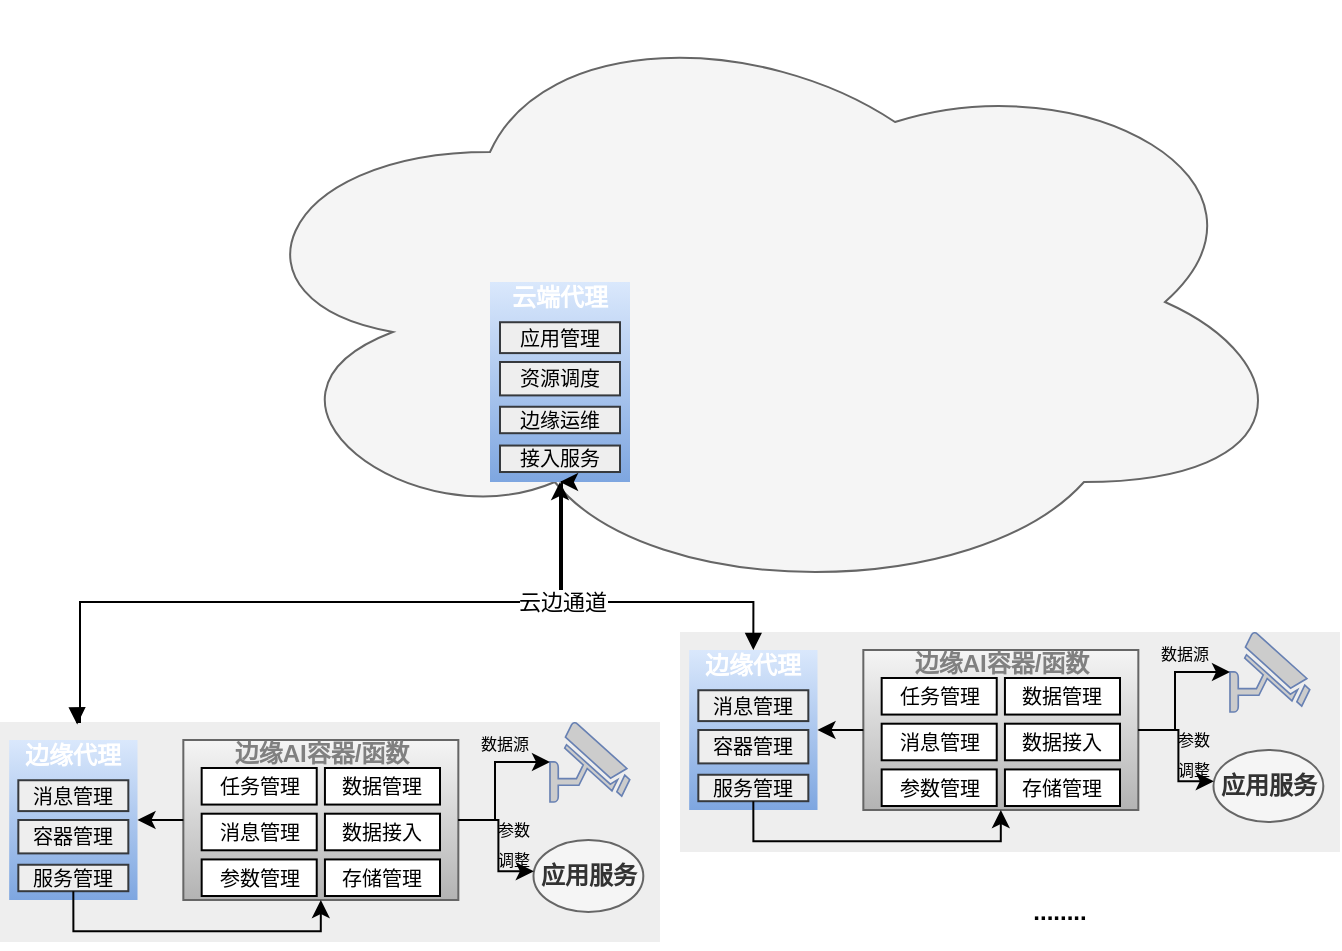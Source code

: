 <mxfile version="22.1.11" type="github">
  <diagram name="第 1 页" id="mvZuwORINEIroOkkMkd_">
    <mxGraphModel dx="1611" dy="424" grid="1" gridSize="10" guides="1" tooltips="1" connect="1" arrows="1" fold="1" page="1" pageScale="1" pageWidth="827" pageHeight="1169" math="0" shadow="0">
      <root>
        <mxCell id="0" />
        <mxCell id="1" parent="0" />
        <mxCell id="8-yN6vVSBYQKT64G_Klt-4" value="" style="ellipse;shape=cloud;whiteSpace=wrap;html=1;fillColor=#f5f5f5;fontColor=#333333;strokeColor=#666666;" vertex="1" parent="1">
          <mxGeometry x="90" y="170" width="540" height="300" as="geometry" />
        </mxCell>
        <mxCell id="8-yN6vVSBYQKT64G_Klt-43" value="" style="group" vertex="1" connectable="0" parent="1">
          <mxGeometry x="220" y="310" width="80" height="100.004" as="geometry" />
        </mxCell>
        <mxCell id="8-yN6vVSBYQKT64G_Klt-44" value="" style="rounded=0;whiteSpace=wrap;html=1;fillColor=#dae8fc;gradientColor=#7ea6e0;strokeColor=none;container=0;" vertex="1" parent="8-yN6vVSBYQKT64G_Klt-43">
          <mxGeometry x="5" width="70" height="100" as="geometry" />
        </mxCell>
        <mxCell id="8-yN6vVSBYQKT64G_Klt-45" value="&lt;font color=&quot;#ffffff&quot;&gt;&lt;b&gt;云端代理&lt;/b&gt;&lt;/font&gt;" style="rounded=0;whiteSpace=wrap;html=1;strokeColor=none;fillColor=none;container=0;" vertex="1" parent="8-yN6vVSBYQKT64G_Klt-43">
          <mxGeometry x="10" width="60" height="15.121" as="geometry" />
        </mxCell>
        <mxCell id="8-yN6vVSBYQKT64G_Klt-46" value="&lt;font style=&quot;font-size: 10px;&quot;&gt;资源调度&lt;/font&gt;" style="rounded=0;whiteSpace=wrap;html=1;fillColor=#eeeeee;strokeColor=#36393d;container=0;" vertex="1" parent="8-yN6vVSBYQKT64G_Klt-43">
          <mxGeometry x="10" y="40" width="60" height="16.7" as="geometry" />
        </mxCell>
        <mxCell id="8-yN6vVSBYQKT64G_Klt-47" value="&lt;font style=&quot;font-size: 10px;&quot;&gt;边缘运维&lt;/font&gt;" style="rounded=0;whiteSpace=wrap;html=1;fillColor=#eeeeee;strokeColor=#36393d;container=0;" vertex="1" parent="8-yN6vVSBYQKT64G_Klt-43">
          <mxGeometry x="10" y="62.374" width="60" height="13.231" as="geometry" />
        </mxCell>
        <mxCell id="8-yN6vVSBYQKT64G_Klt-48" value="&lt;font style=&quot;font-size: 10px;&quot;&gt;应用管理&lt;/font&gt;" style="rounded=0;whiteSpace=wrap;html=1;fillColor=#eeeeee;strokeColor=#36393d;container=0;" vertex="1" parent="8-yN6vVSBYQKT64G_Klt-43">
          <mxGeometry x="10" y="20.12" width="60" height="15.43" as="geometry" />
        </mxCell>
        <mxCell id="8-yN6vVSBYQKT64G_Klt-49" value="&lt;font style=&quot;font-size: 10px;&quot;&gt;接入服务&lt;/font&gt;" style="rounded=0;whiteSpace=wrap;html=1;fillColor=#eeeeee;strokeColor=#36393d;container=0;" vertex="1" parent="8-yN6vVSBYQKT64G_Klt-43">
          <mxGeometry x="10" y="81.774" width="60" height="13.231" as="geometry" />
        </mxCell>
        <mxCell id="8-yN6vVSBYQKT64G_Klt-76" value="" style="group" vertex="1" connectable="0" parent="1">
          <mxGeometry x="320" y="475" width="330" height="120" as="geometry" />
        </mxCell>
        <mxCell id="8-yN6vVSBYQKT64G_Klt-40" value="" style="rounded=0;whiteSpace=wrap;html=1;fillColor=#eeeeee;strokeColor=none;" vertex="1" parent="8-yN6vVSBYQKT64G_Klt-76">
          <mxGeometry y="10" width="330" height="110" as="geometry" />
        </mxCell>
        <mxCell id="8-yN6vVSBYQKT64G_Klt-21" value="" style="group" vertex="1" connectable="0" parent="8-yN6vVSBYQKT64G_Klt-76">
          <mxGeometry x="91.667" width="230" height="114" as="geometry" />
        </mxCell>
        <mxCell id="8-yN6vVSBYQKT64G_Klt-8" value="" style="fontColor=#0066CC;verticalAlign=top;verticalLabelPosition=bottom;labelPosition=center;align=center;html=1;outlineConnect=0;fillColor=#CCCCCC;strokeColor=#6881B3;gradientColor=none;gradientDirection=north;strokeWidth=2;shape=mxgraph.networks.security_camera;" vertex="1" parent="8-yN6vVSBYQKT64G_Klt-21">
          <mxGeometry x="183.333" y="10" width="39.875" height="40" as="geometry" />
        </mxCell>
        <mxCell id="8-yN6vVSBYQKT64G_Klt-9" value="&lt;b&gt;应用服务&lt;/b&gt;" style="ellipse;whiteSpace=wrap;html=1;fillColor=#f5f5f5;fontColor=#333333;strokeColor=#666666;" vertex="1" parent="8-yN6vVSBYQKT64G_Klt-21">
          <mxGeometry x="175.08" y="69" width="54.92" height="36" as="geometry" />
        </mxCell>
        <mxCell id="8-yN6vVSBYQKT64G_Klt-18" value="" style="group" vertex="1" connectable="0" parent="8-yN6vVSBYQKT64G_Klt-21">
          <mxGeometry y="19" width="137.5" height="80" as="geometry" />
        </mxCell>
        <mxCell id="8-yN6vVSBYQKT64G_Klt-7" value="" style="rounded=0;whiteSpace=wrap;html=1;fillColor=#f5f5f5;strokeColor=#666666;gradientColor=#b3b3b3;" vertex="1" parent="8-yN6vVSBYQKT64G_Klt-18">
          <mxGeometry width="137.5" height="80" as="geometry" />
        </mxCell>
        <mxCell id="8-yN6vVSBYQKT64G_Klt-3" value="&lt;b style=&quot;&quot;&gt;&lt;font color=&quot;#808080&quot;&gt;边缘AI容器/函数&lt;/font&gt;&lt;/b&gt;" style="rounded=0;whiteSpace=wrap;html=1;strokeColor=none;fillColor=none;" vertex="1" parent="8-yN6vVSBYQKT64G_Klt-18">
          <mxGeometry x="22.917" y="2.133" width="91.667" height="10.667" as="geometry" />
        </mxCell>
        <mxCell id="8-yN6vVSBYQKT64G_Klt-17" value="" style="group;fontSize=10;" vertex="1" connectable="0" parent="8-yN6vVSBYQKT64G_Klt-18">
          <mxGeometry x="9.167" y="14" width="119.167" height="64" as="geometry" />
        </mxCell>
        <mxCell id="8-yN6vVSBYQKT64G_Klt-10" value="任务管理" style="rounded=0;whiteSpace=wrap;html=1;fontSize=10;" vertex="1" parent="8-yN6vVSBYQKT64G_Klt-17">
          <mxGeometry width="57.529" height="18.286" as="geometry" />
        </mxCell>
        <mxCell id="8-yN6vVSBYQKT64G_Klt-11" value="数据管理" style="rounded=0;whiteSpace=wrap;html=1;fontSize=10;" vertex="1" parent="8-yN6vVSBYQKT64G_Klt-17">
          <mxGeometry x="61.638" width="57.529" height="18.286" as="geometry" />
        </mxCell>
        <mxCell id="8-yN6vVSBYQKT64G_Klt-13" value="数据接入" style="rounded=0;whiteSpace=wrap;html=1;fontSize=10;" vertex="1" parent="8-yN6vVSBYQKT64G_Klt-17">
          <mxGeometry x="61.638" y="22.857" width="57.529" height="18.286" as="geometry" />
        </mxCell>
        <mxCell id="8-yN6vVSBYQKT64G_Klt-14" value="消息管理" style="rounded=0;whiteSpace=wrap;html=1;fontSize=10;" vertex="1" parent="8-yN6vVSBYQKT64G_Klt-17">
          <mxGeometry y="22.857" width="57.529" height="18.286" as="geometry" />
        </mxCell>
        <mxCell id="8-yN6vVSBYQKT64G_Klt-15" value="参数管理" style="rounded=0;whiteSpace=wrap;html=1;fontSize=10;" vertex="1" parent="8-yN6vVSBYQKT64G_Klt-17">
          <mxGeometry y="45.714" width="57.529" height="18.286" as="geometry" />
        </mxCell>
        <mxCell id="8-yN6vVSBYQKT64G_Klt-16" value="存储管理" style="rounded=0;whiteSpace=wrap;html=1;fontSize=10;" vertex="1" parent="8-yN6vVSBYQKT64G_Klt-17">
          <mxGeometry x="61.638" y="45.714" width="57.529" height="18.286" as="geometry" />
        </mxCell>
        <mxCell id="8-yN6vVSBYQKT64G_Klt-19" style="edgeStyle=orthogonalEdgeStyle;rounded=0;orthogonalLoop=1;jettySize=auto;html=1;exitX=1;exitY=0.5;exitDx=0;exitDy=0;entryX=0;entryY=0.5;entryDx=0;entryDy=0;entryPerimeter=0;" edge="1" parent="8-yN6vVSBYQKT64G_Klt-21" source="8-yN6vVSBYQKT64G_Klt-7" target="8-yN6vVSBYQKT64G_Klt-8">
          <mxGeometry relative="1" as="geometry">
            <Array as="points">
              <mxPoint x="155.833" y="59" />
              <mxPoint x="155.833" y="30" />
            </Array>
          </mxGeometry>
        </mxCell>
        <mxCell id="8-yN6vVSBYQKT64G_Klt-20" style="edgeStyle=orthogonalEdgeStyle;rounded=0;orthogonalLoop=1;jettySize=auto;html=1;exitX=1;exitY=0.5;exitDx=0;exitDy=0;entryX=0.003;entryY=0.434;entryDx=0;entryDy=0;entryPerimeter=0;" edge="1" parent="8-yN6vVSBYQKT64G_Klt-21" source="8-yN6vVSBYQKT64G_Klt-7" target="8-yN6vVSBYQKT64G_Klt-9">
          <mxGeometry relative="1" as="geometry" />
        </mxCell>
        <mxCell id="8-yN6vVSBYQKT64G_Klt-22" value="&lt;font style=&quot;font-size: 8px;&quot;&gt;数据源&lt;/font&gt;" style="text;html=1;strokeColor=none;fillColor=none;align=center;verticalAlign=middle;whiteSpace=wrap;rounded=0;" vertex="1" parent="8-yN6vVSBYQKT64G_Klt-21">
          <mxGeometry x="147.125" y="10" width="27.042" height="20" as="geometry" />
        </mxCell>
        <mxCell id="8-yN6vVSBYQKT64G_Klt-23" value="&lt;font style=&quot;font-size: 8px;&quot;&gt;参数调整&lt;/font&gt;" style="text;html=1;strokeColor=none;fillColor=none;align=center;verticalAlign=middle;whiteSpace=wrap;rounded=0;" vertex="1" parent="8-yN6vVSBYQKT64G_Klt-21">
          <mxGeometry x="155.833" y="60" width="18.333" height="20" as="geometry" />
        </mxCell>
        <mxCell id="8-yN6vVSBYQKT64G_Klt-31" value="" style="group" vertex="1" connectable="0" parent="8-yN6vVSBYQKT64G_Klt-76">
          <mxGeometry y="19" width="73.333" height="86" as="geometry" />
        </mxCell>
        <mxCell id="8-yN6vVSBYQKT64G_Klt-24" value="" style="rounded=0;whiteSpace=wrap;html=1;fillColor=#dae8fc;gradientColor=#7ea6e0;strokeColor=none;container=0;" vertex="1" parent="8-yN6vVSBYQKT64G_Klt-31">
          <mxGeometry x="4.583" width="64.167" height="80" as="geometry" />
        </mxCell>
        <mxCell id="8-yN6vVSBYQKT64G_Klt-106" style="edgeStyle=orthogonalEdgeStyle;rounded=0;orthogonalLoop=1;jettySize=auto;html=1;exitX=0.5;exitY=0;exitDx=0;exitDy=0;startArrow=block;startFill=1;" edge="1" parent="8-yN6vVSBYQKT64G_Klt-31" source="8-yN6vVSBYQKT64G_Klt-27">
          <mxGeometry relative="1" as="geometry">
            <mxPoint x="-60" y="-84" as="targetPoint" />
            <Array as="points">
              <mxPoint x="37" y="-24" />
              <mxPoint x="-59" y="-24" />
              <mxPoint x="-59" y="-84" />
            </Array>
          </mxGeometry>
        </mxCell>
        <mxCell id="8-yN6vVSBYQKT64G_Klt-27" value="&lt;font color=&quot;#ffffff&quot;&gt;&lt;b&gt;边缘代理&lt;/b&gt;&lt;/font&gt;" style="rounded=0;whiteSpace=wrap;html=1;strokeColor=none;fillColor=none;container=0;" vertex="1" parent="8-yN6vVSBYQKT64G_Klt-31">
          <mxGeometry x="9.167" width="55.0" height="15.121" as="geometry" />
        </mxCell>
        <mxCell id="8-yN6vVSBYQKT64G_Klt-32" value="&lt;font style=&quot;font-size: 10px;&quot;&gt;容器管理&lt;/font&gt;" style="rounded=0;whiteSpace=wrap;html=1;fillColor=#eeeeee;strokeColor=#36393d;container=0;" vertex="1" parent="8-yN6vVSBYQKT64G_Klt-31">
          <mxGeometry x="9.167" y="40" width="55.0" height="16.7" as="geometry" />
        </mxCell>
        <mxCell id="8-yN6vVSBYQKT64G_Klt-38" value="&lt;font style=&quot;font-size: 10px;&quot;&gt;服务管理&lt;/font&gt;" style="rounded=0;whiteSpace=wrap;html=1;fillColor=#eeeeee;strokeColor=#36393d;container=0;" vertex="1" parent="8-yN6vVSBYQKT64G_Klt-31">
          <mxGeometry x="9.167" y="62.374" width="55.0" height="13.231" as="geometry" />
        </mxCell>
        <mxCell id="8-yN6vVSBYQKT64G_Klt-28" value="&lt;font style=&quot;font-size: 10px;&quot;&gt;消息管理&lt;/font&gt;" style="rounded=0;whiteSpace=wrap;html=1;fillColor=#eeeeee;strokeColor=#36393d;container=0;" vertex="1" parent="8-yN6vVSBYQKT64G_Klt-31">
          <mxGeometry x="9.167" y="20.12" width="55.0" height="15.43" as="geometry" />
        </mxCell>
        <mxCell id="8-yN6vVSBYQKT64G_Klt-41" style="edgeStyle=orthogonalEdgeStyle;rounded=0;orthogonalLoop=1;jettySize=auto;html=1;exitX=0;exitY=0.5;exitDx=0;exitDy=0;entryX=1;entryY=0.5;entryDx=0;entryDy=0;" edge="1" parent="8-yN6vVSBYQKT64G_Klt-76" source="8-yN6vVSBYQKT64G_Klt-7" target="8-yN6vVSBYQKT64G_Klt-24">
          <mxGeometry relative="1" as="geometry" />
        </mxCell>
        <mxCell id="8-yN6vVSBYQKT64G_Klt-42" style="edgeStyle=orthogonalEdgeStyle;rounded=0;orthogonalLoop=1;jettySize=auto;html=1;exitX=0.5;exitY=1;exitDx=0;exitDy=0;entryX=0.5;entryY=1;entryDx=0;entryDy=0;" edge="1" parent="8-yN6vVSBYQKT64G_Klt-76" source="8-yN6vVSBYQKT64G_Klt-38" target="8-yN6vVSBYQKT64G_Klt-7">
          <mxGeometry relative="1" as="geometry" />
        </mxCell>
        <mxCell id="8-yN6vVSBYQKT64G_Klt-77" value="" style="group" vertex="1" connectable="0" parent="1">
          <mxGeometry x="-20" y="520" width="330" height="120" as="geometry" />
        </mxCell>
        <mxCell id="8-yN6vVSBYQKT64G_Klt-78" value="" style="rounded=0;whiteSpace=wrap;html=1;fillColor=#eeeeee;strokeColor=none;" vertex="1" parent="8-yN6vVSBYQKT64G_Klt-77">
          <mxGeometry y="10" width="330" height="110" as="geometry" />
        </mxCell>
        <mxCell id="8-yN6vVSBYQKT64G_Klt-79" value="" style="group" vertex="1" connectable="0" parent="8-yN6vVSBYQKT64G_Klt-77">
          <mxGeometry x="91.667" width="230" height="114" as="geometry" />
        </mxCell>
        <mxCell id="8-yN6vVSBYQKT64G_Klt-80" value="" style="fontColor=#0066CC;verticalAlign=top;verticalLabelPosition=bottom;labelPosition=center;align=center;html=1;outlineConnect=0;fillColor=#CCCCCC;strokeColor=#6881B3;gradientColor=none;gradientDirection=north;strokeWidth=2;shape=mxgraph.networks.security_camera;" vertex="1" parent="8-yN6vVSBYQKT64G_Klt-79">
          <mxGeometry x="183.333" y="10" width="39.875" height="40" as="geometry" />
        </mxCell>
        <mxCell id="8-yN6vVSBYQKT64G_Klt-81" value="&lt;b&gt;应用服务&lt;/b&gt;" style="ellipse;whiteSpace=wrap;html=1;fillColor=#f5f5f5;fontColor=#333333;strokeColor=#666666;" vertex="1" parent="8-yN6vVSBYQKT64G_Klt-79">
          <mxGeometry x="175.08" y="69" width="54.92" height="36" as="geometry" />
        </mxCell>
        <mxCell id="8-yN6vVSBYQKT64G_Klt-82" value="" style="group" vertex="1" connectable="0" parent="8-yN6vVSBYQKT64G_Klt-79">
          <mxGeometry y="19" width="137.5" height="80" as="geometry" />
        </mxCell>
        <mxCell id="8-yN6vVSBYQKT64G_Klt-83" value="" style="rounded=0;whiteSpace=wrap;html=1;fillColor=#f5f5f5;strokeColor=#666666;gradientColor=#b3b3b3;" vertex="1" parent="8-yN6vVSBYQKT64G_Klt-82">
          <mxGeometry width="137.5" height="80" as="geometry" />
        </mxCell>
        <mxCell id="8-yN6vVSBYQKT64G_Klt-84" value="&lt;b style=&quot;&quot;&gt;&lt;font color=&quot;#808080&quot;&gt;边缘AI容器/函数&lt;/font&gt;&lt;/b&gt;" style="rounded=0;whiteSpace=wrap;html=1;strokeColor=none;fillColor=none;" vertex="1" parent="8-yN6vVSBYQKT64G_Klt-82">
          <mxGeometry x="22.917" y="2.133" width="91.667" height="10.667" as="geometry" />
        </mxCell>
        <mxCell id="8-yN6vVSBYQKT64G_Klt-85" value="" style="group;fontSize=10;" vertex="1" connectable="0" parent="8-yN6vVSBYQKT64G_Klt-82">
          <mxGeometry x="9.167" y="14" width="119.167" height="64" as="geometry" />
        </mxCell>
        <mxCell id="8-yN6vVSBYQKT64G_Klt-86" value="任务管理" style="rounded=0;whiteSpace=wrap;html=1;fontSize=10;" vertex="1" parent="8-yN6vVSBYQKT64G_Klt-85">
          <mxGeometry width="57.529" height="18.286" as="geometry" />
        </mxCell>
        <mxCell id="8-yN6vVSBYQKT64G_Klt-87" value="数据管理" style="rounded=0;whiteSpace=wrap;html=1;fontSize=10;" vertex="1" parent="8-yN6vVSBYQKT64G_Klt-85">
          <mxGeometry x="61.638" width="57.529" height="18.286" as="geometry" />
        </mxCell>
        <mxCell id="8-yN6vVSBYQKT64G_Klt-88" value="数据接入" style="rounded=0;whiteSpace=wrap;html=1;fontSize=10;" vertex="1" parent="8-yN6vVSBYQKT64G_Klt-85">
          <mxGeometry x="61.638" y="22.857" width="57.529" height="18.286" as="geometry" />
        </mxCell>
        <mxCell id="8-yN6vVSBYQKT64G_Klt-89" value="消息管理" style="rounded=0;whiteSpace=wrap;html=1;fontSize=10;" vertex="1" parent="8-yN6vVSBYQKT64G_Klt-85">
          <mxGeometry y="22.857" width="57.529" height="18.286" as="geometry" />
        </mxCell>
        <mxCell id="8-yN6vVSBYQKT64G_Klt-90" value="参数管理" style="rounded=0;whiteSpace=wrap;html=1;fontSize=10;" vertex="1" parent="8-yN6vVSBYQKT64G_Klt-85">
          <mxGeometry y="45.714" width="57.529" height="18.286" as="geometry" />
        </mxCell>
        <mxCell id="8-yN6vVSBYQKT64G_Klt-91" value="存储管理" style="rounded=0;whiteSpace=wrap;html=1;fontSize=10;" vertex="1" parent="8-yN6vVSBYQKT64G_Klt-85">
          <mxGeometry x="61.638" y="45.714" width="57.529" height="18.286" as="geometry" />
        </mxCell>
        <mxCell id="8-yN6vVSBYQKT64G_Klt-92" style="edgeStyle=orthogonalEdgeStyle;rounded=0;orthogonalLoop=1;jettySize=auto;html=1;exitX=1;exitY=0.5;exitDx=0;exitDy=0;entryX=0;entryY=0.5;entryDx=0;entryDy=0;entryPerimeter=0;" edge="1" parent="8-yN6vVSBYQKT64G_Klt-79" source="8-yN6vVSBYQKT64G_Klt-83" target="8-yN6vVSBYQKT64G_Klt-80">
          <mxGeometry relative="1" as="geometry">
            <Array as="points">
              <mxPoint x="155.833" y="59" />
              <mxPoint x="155.833" y="30" />
            </Array>
          </mxGeometry>
        </mxCell>
        <mxCell id="8-yN6vVSBYQKT64G_Klt-93" style="edgeStyle=orthogonalEdgeStyle;rounded=0;orthogonalLoop=1;jettySize=auto;html=1;exitX=1;exitY=0.5;exitDx=0;exitDy=0;entryX=0.003;entryY=0.434;entryDx=0;entryDy=0;entryPerimeter=0;" edge="1" parent="8-yN6vVSBYQKT64G_Klt-79" source="8-yN6vVSBYQKT64G_Klt-83" target="8-yN6vVSBYQKT64G_Klt-81">
          <mxGeometry relative="1" as="geometry" />
        </mxCell>
        <mxCell id="8-yN6vVSBYQKT64G_Klt-94" value="&lt;font style=&quot;font-size: 8px;&quot;&gt;数据源&lt;/font&gt;" style="text;html=1;strokeColor=none;fillColor=none;align=center;verticalAlign=middle;whiteSpace=wrap;rounded=0;" vertex="1" parent="8-yN6vVSBYQKT64G_Klt-79">
          <mxGeometry x="147.125" y="10" width="27.042" height="20" as="geometry" />
        </mxCell>
        <mxCell id="8-yN6vVSBYQKT64G_Klt-95" value="&lt;font style=&quot;font-size: 8px;&quot;&gt;参数调整&lt;/font&gt;" style="text;html=1;strokeColor=none;fillColor=none;align=center;verticalAlign=middle;whiteSpace=wrap;rounded=0;" vertex="1" parent="8-yN6vVSBYQKT64G_Klt-79">
          <mxGeometry x="155.833" y="60" width="18.333" height="20" as="geometry" />
        </mxCell>
        <mxCell id="8-yN6vVSBYQKT64G_Klt-96" value="" style="group" vertex="1" connectable="0" parent="8-yN6vVSBYQKT64G_Klt-77">
          <mxGeometry y="19" width="73.333" height="86" as="geometry" />
        </mxCell>
        <mxCell id="8-yN6vVSBYQKT64G_Klt-97" value="" style="rounded=0;whiteSpace=wrap;html=1;fillColor=#dae8fc;gradientColor=#7ea6e0;strokeColor=none;container=0;" vertex="1" parent="8-yN6vVSBYQKT64G_Klt-96">
          <mxGeometry x="4.583" width="64.167" height="80" as="geometry" />
        </mxCell>
        <mxCell id="8-yN6vVSBYQKT64G_Klt-98" value="&lt;font color=&quot;#ffffff&quot;&gt;&lt;b&gt;边缘代理&lt;/b&gt;&lt;/font&gt;" style="rounded=0;whiteSpace=wrap;html=1;strokeColor=none;fillColor=none;container=0;" vertex="1" parent="8-yN6vVSBYQKT64G_Klt-96">
          <mxGeometry x="9.167" width="55.0" height="15.121" as="geometry" />
        </mxCell>
        <mxCell id="8-yN6vVSBYQKT64G_Klt-99" value="&lt;font style=&quot;font-size: 10px;&quot;&gt;容器管理&lt;/font&gt;" style="rounded=0;whiteSpace=wrap;html=1;fillColor=#eeeeee;strokeColor=#36393d;container=0;" vertex="1" parent="8-yN6vVSBYQKT64G_Klt-96">
          <mxGeometry x="9.167" y="40" width="55.0" height="16.7" as="geometry" />
        </mxCell>
        <mxCell id="8-yN6vVSBYQKT64G_Klt-100" value="&lt;font style=&quot;font-size: 10px;&quot;&gt;服务管理&lt;/font&gt;" style="rounded=0;whiteSpace=wrap;html=1;fillColor=#eeeeee;strokeColor=#36393d;container=0;" vertex="1" parent="8-yN6vVSBYQKT64G_Klt-96">
          <mxGeometry x="9.167" y="62.374" width="55.0" height="13.231" as="geometry" />
        </mxCell>
        <mxCell id="8-yN6vVSBYQKT64G_Klt-101" value="&lt;font style=&quot;font-size: 10px;&quot;&gt;消息管理&lt;/font&gt;" style="rounded=0;whiteSpace=wrap;html=1;fillColor=#eeeeee;strokeColor=#36393d;container=0;" vertex="1" parent="8-yN6vVSBYQKT64G_Klt-96">
          <mxGeometry x="9.167" y="20.12" width="55.0" height="15.43" as="geometry" />
        </mxCell>
        <mxCell id="8-yN6vVSBYQKT64G_Klt-102" style="edgeStyle=orthogonalEdgeStyle;rounded=0;orthogonalLoop=1;jettySize=auto;html=1;exitX=0;exitY=0.5;exitDx=0;exitDy=0;entryX=1;entryY=0.5;entryDx=0;entryDy=0;" edge="1" parent="8-yN6vVSBYQKT64G_Klt-77" source="8-yN6vVSBYQKT64G_Klt-83" target="8-yN6vVSBYQKT64G_Klt-97">
          <mxGeometry relative="1" as="geometry" />
        </mxCell>
        <mxCell id="8-yN6vVSBYQKT64G_Klt-103" style="edgeStyle=orthogonalEdgeStyle;rounded=0;orthogonalLoop=1;jettySize=auto;html=1;exitX=0.5;exitY=1;exitDx=0;exitDy=0;entryX=0.5;entryY=1;entryDx=0;entryDy=0;" edge="1" parent="8-yN6vVSBYQKT64G_Klt-77" source="8-yN6vVSBYQKT64G_Klt-100" target="8-yN6vVSBYQKT64G_Klt-83">
          <mxGeometry relative="1" as="geometry" />
        </mxCell>
        <mxCell id="8-yN6vVSBYQKT64G_Klt-104" value="&lt;b&gt;........&lt;/b&gt;" style="text;html=1;strokeColor=none;fillColor=none;align=center;verticalAlign=middle;whiteSpace=wrap;rounded=0;" vertex="1" parent="1">
          <mxGeometry x="480" y="610" width="60" height="30" as="geometry" />
        </mxCell>
        <mxCell id="8-yN6vVSBYQKT64G_Klt-105" style="edgeStyle=orthogonalEdgeStyle;rounded=0;orthogonalLoop=1;jettySize=auto;html=1;exitX=0.117;exitY=0.011;exitDx=0;exitDy=0;entryX=0.5;entryY=1;entryDx=0;entryDy=0;startArrow=block;startFill=1;exitPerimeter=0;" edge="1" parent="1" source="8-yN6vVSBYQKT64G_Klt-78" target="8-yN6vVSBYQKT64G_Klt-44">
          <mxGeometry relative="1" as="geometry">
            <Array as="points">
              <mxPoint x="19" y="530" />
              <mxPoint x="20" y="530" />
              <mxPoint x="20" y="470" />
              <mxPoint x="260" y="470" />
            </Array>
          </mxGeometry>
        </mxCell>
        <mxCell id="8-yN6vVSBYQKT64G_Klt-107" value="云边通道" style="edgeLabel;html=1;align=center;verticalAlign=middle;resizable=0;points=[];" vertex="1" connectable="0" parent="8-yN6vVSBYQKT64G_Klt-105">
          <mxGeometry x="0.28" relative="1" as="geometry">
            <mxPoint x="71" as="offset" />
          </mxGeometry>
        </mxCell>
      </root>
    </mxGraphModel>
  </diagram>
</mxfile>
